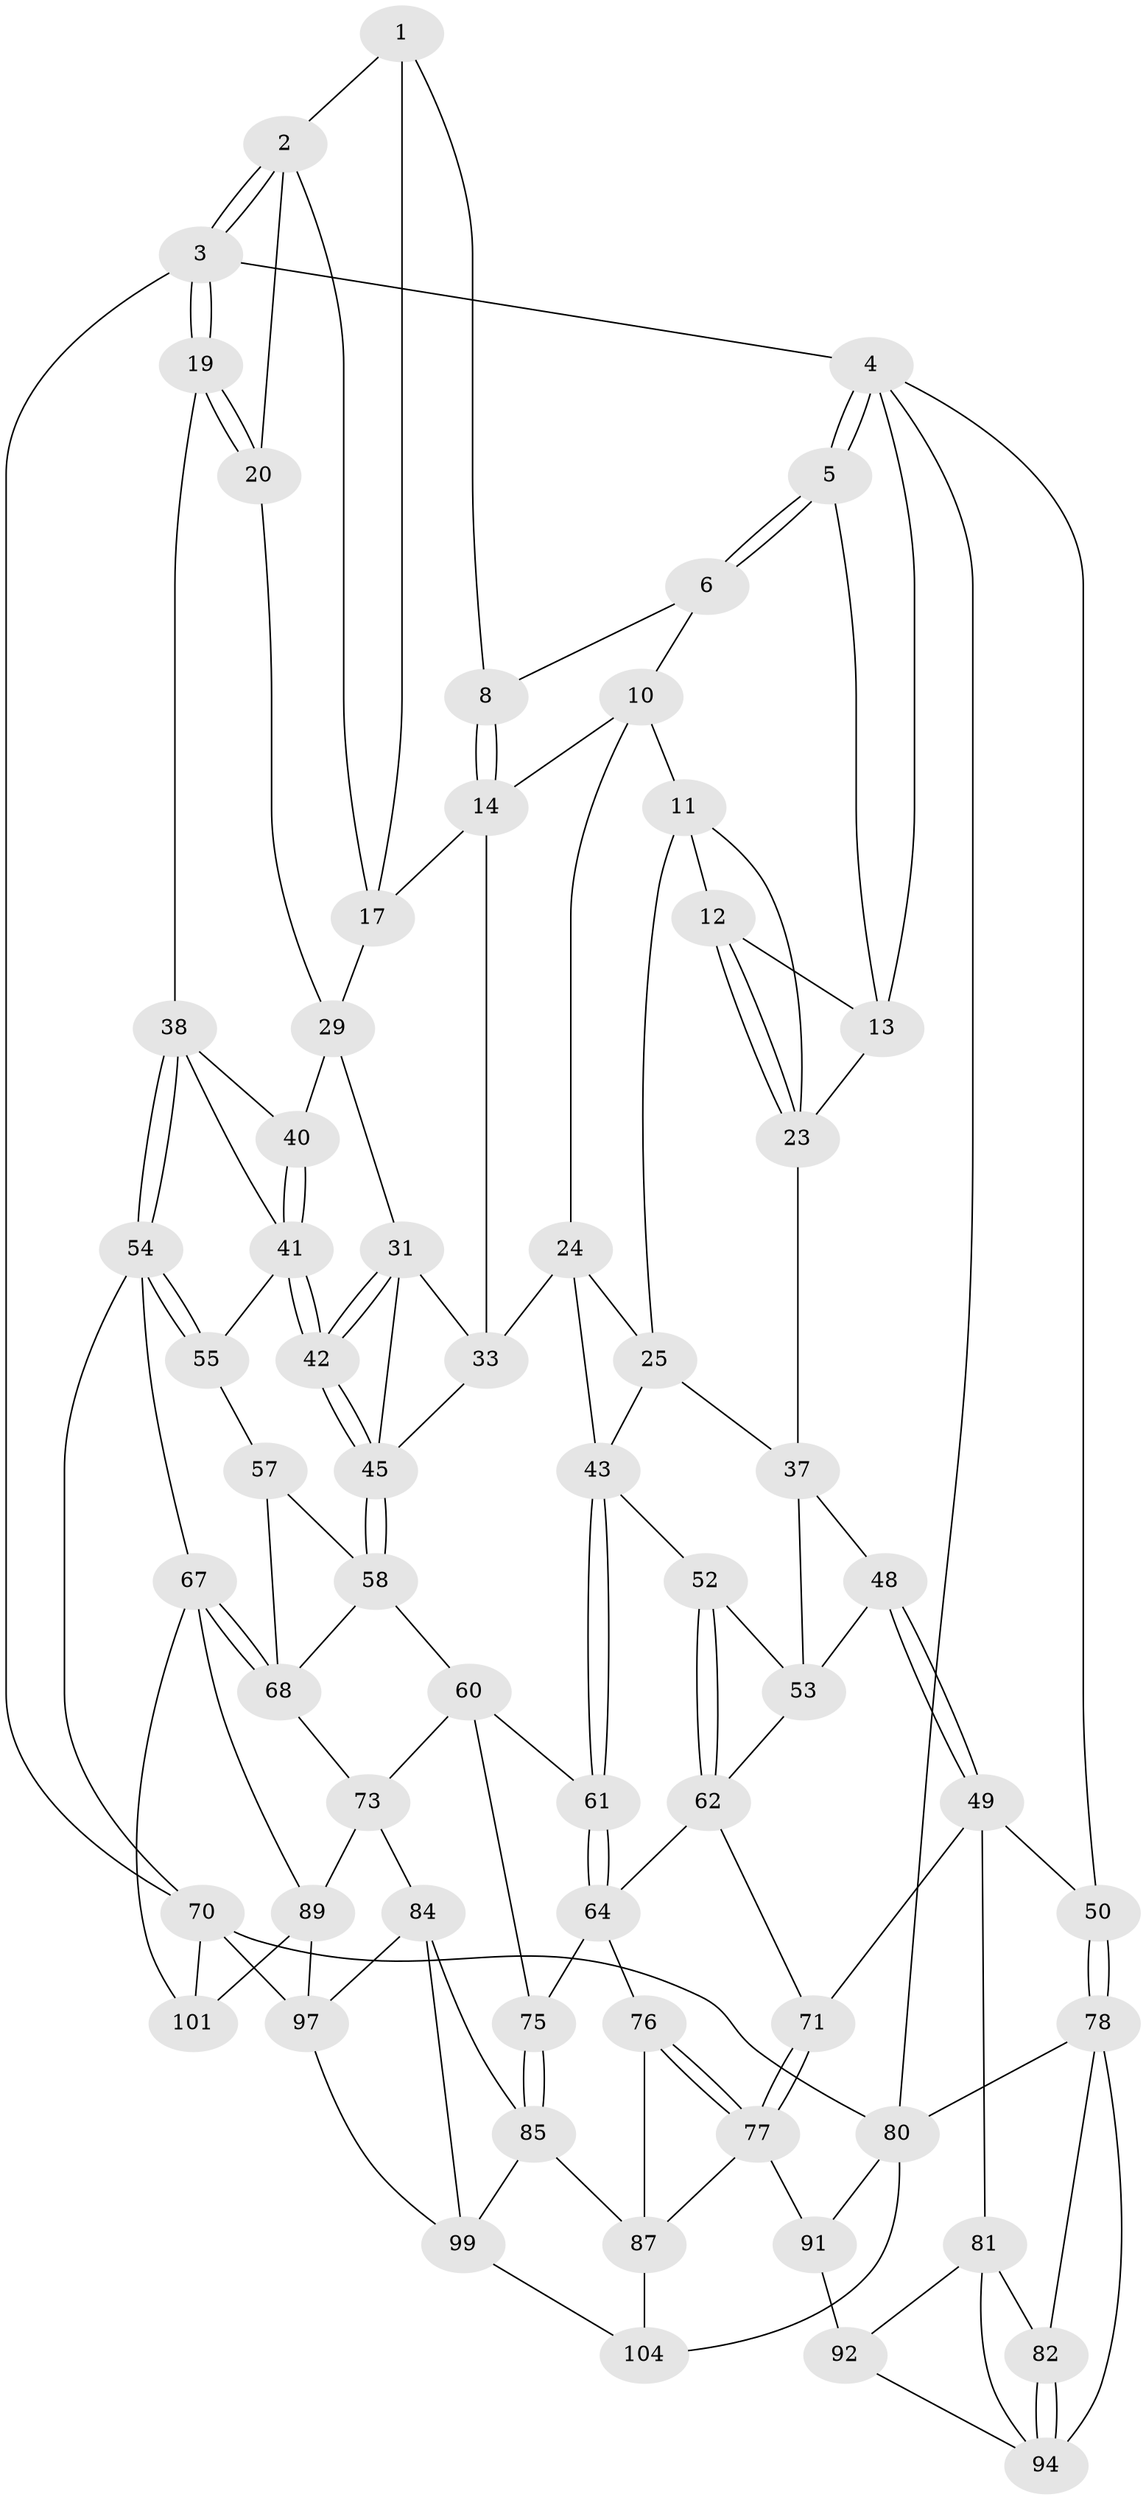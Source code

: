 // original degree distribution, {3: 0.018518518518518517, 4: 0.24074074074074073, 6: 0.2222222222222222, 5: 0.5185185185185185}
// Generated by graph-tools (version 1.1) at 2025/42/03/06/25 10:42:31]
// undirected, 64 vertices, 142 edges
graph export_dot {
graph [start="1"]
  node [color=gray90,style=filled];
  1 [pos="+0.6924351607893057+0",super="+7"];
  2 [pos="+0.8651443271877468+0",super="+16"];
  3 [pos="+1+0"];
  4 [pos="+0+0",super="+27"];
  5 [pos="+0.08119934073659091+0"];
  6 [pos="+0.32056202893272717+0",super="+9"];
  8 [pos="+0.4505173334355982+0.06090567059050726"];
  10 [pos="+0.3210437600041225+0.0442917927557557",super="+15"];
  11 [pos="+0.2812891424337103+0.11467067115189067",super="+22"];
  12 [pos="+0.19082150319436186+0.09273055238372997"];
  13 [pos="+0.1416490888202772+0.05710357228707064",super="+26"];
  14 [pos="+0.4548770467226927+0.16283032741969725",super="+21"];
  17 [pos="+0.7500971700208021+0.1381025424497881",super="+18"];
  19 [pos="+1+0"];
  20 [pos="+0.8706033889803004+0.19737629209686358"];
  23 [pos="+0.23635719689182752+0.2155870246010132",super="+28"];
  24 [pos="+0.37833955716071177+0.2073266856604352",super="+35"];
  25 [pos="+0.34264294808117135+0.21648529649215226",super="+36"];
  29 [pos="+0.8582526345312138+0.21629551263921715",super="+30"];
  31 [pos="+0.7883659784909425+0.22371824746948601",super="+32"];
  33 [pos="+0.5864607226147444+0.25998682413911706",super="+34"];
  37 [pos="+0.21153770379015602+0.3922612134194106",super="+47"];
  38 [pos="+1+0.32935975343009766",super="+39"];
  40 [pos="+0.8692459433412397+0.2288040024474541"];
  41 [pos="+0.8547853927037506+0.430547058926216",super="+51"];
  42 [pos="+0.8209244362718102+0.43905960672018"];
  43 [pos="+0.46709851694537846+0.452331504375886",super="+44"];
  45 [pos="+0.7730604450160351+0.4671786210597338",super="+46"];
  48 [pos="+0.07716587742194009+0.5223624960453205"];
  49 [pos="+0+0.5565149785431621",super="+72"];
  50 [pos="+0+0.5341728254899417"];
  52 [pos="+0.3359049710751818+0.5330588144679844"];
  53 [pos="+0.21880567625299635+0.4888386585936844",super="+56"];
  54 [pos="+1+0.559945173949832",super="+66"];
  55 [pos="+0.9502054602553794+0.5384540180463763"];
  57 [pos="+0.9298051422564869+0.5713600824575306"];
  58 [pos="+0.7716040921693756+0.47394377529219506",super="+59"];
  60 [pos="+0.7405314277748823+0.5213861363385385",super="+74"];
  61 [pos="+0.5017000747164164+0.5363950376394456"];
  62 [pos="+0.26126249785740246+0.6600412714572093",super="+63"];
  64 [pos="+0.5130439014856939+0.6817463758505783",super="+65"];
  67 [pos="+1+0.7546951539383421",super="+88"];
  68 [pos="+0.8948087519552775+0.6501751513595222",super="+69"];
  70 [pos="+1+1",super="+106"];
  71 [pos="+0.2191220224991695+0.7032031911697849"];
  73 [pos="+0.80449491541657+0.7346622173850308",super="+83"];
  75 [pos="+0.5452270532255614+0.692363773423289"];
  76 [pos="+0.4493615333358977+0.793492395593303"];
  77 [pos="+0.41917173450312767+0.8367837402923778",super="+90"];
  78 [pos="+0+0.6541224453667105",super="+79"];
  80 [pos="+0+1",super="+108"];
  81 [pos="+0.18912670256127706+0.751548304582578",super="+93"];
  82 [pos="+0.05752572285058635+0.7453353090523573"];
  84 [pos="+0.7270242701005805+0.7966022105294657",super="+98"];
  85 [pos="+0.6421071594758893+0.8013584924007252",super="+86"];
  87 [pos="+0.5294270189937877+0.8630491758575735",super="+95"];
  89 [pos="+0.8218378529125218+0.8048807955003349",super="+96"];
  91 [pos="+0.27058976032131804+0.8951897930683314",super="+107"];
  92 [pos="+0.2207445542529409+0.8298388578782442",super="+102"];
  94 [pos="+0+0.9715240792352748",super="+100"];
  97 [pos="+0.7574327270470429+0.9385549982922352",super="+105"];
  99 [pos="+0.6153775788844217+0.963666768381843",super="+103"];
  101 [pos="+0.941248582823453+1"];
  104 [pos="+0.5572134868472641+1"];
  1 -- 2;
  1 -- 8;
  1 -- 17;
  2 -- 3;
  2 -- 3;
  2 -- 17;
  2 -- 20;
  3 -- 4;
  3 -- 19;
  3 -- 19;
  3 -- 70;
  4 -- 5;
  4 -- 5;
  4 -- 80;
  4 -- 50;
  4 -- 13;
  5 -- 6;
  5 -- 6;
  5 -- 13;
  6 -- 8;
  6 -- 10;
  8 -- 14;
  8 -- 14;
  10 -- 11;
  10 -- 24;
  10 -- 14;
  11 -- 12;
  11 -- 25;
  11 -- 23;
  12 -- 13;
  12 -- 23;
  12 -- 23;
  13 -- 23;
  14 -- 17;
  14 -- 33;
  17 -- 29;
  19 -- 20;
  19 -- 20;
  19 -- 38;
  20 -- 29;
  23 -- 37;
  24 -- 25;
  24 -- 33;
  24 -- 43;
  25 -- 43;
  25 -- 37;
  29 -- 40;
  29 -- 31;
  31 -- 42;
  31 -- 42;
  31 -- 33;
  31 -- 45;
  33 -- 45;
  37 -- 48;
  37 -- 53;
  38 -- 54;
  38 -- 54;
  38 -- 40;
  38 -- 41;
  40 -- 41;
  40 -- 41;
  41 -- 42;
  41 -- 42;
  41 -- 55;
  42 -- 45;
  42 -- 45;
  43 -- 61;
  43 -- 61;
  43 -- 52;
  45 -- 58;
  45 -- 58;
  48 -- 49;
  48 -- 49;
  48 -- 53;
  49 -- 50;
  49 -- 81;
  49 -- 71;
  50 -- 78;
  50 -- 78;
  52 -- 53;
  52 -- 62;
  52 -- 62;
  53 -- 62;
  54 -- 55;
  54 -- 55;
  54 -- 70;
  54 -- 67;
  55 -- 57;
  57 -- 58;
  57 -- 68;
  58 -- 60;
  58 -- 68;
  60 -- 61;
  60 -- 73;
  60 -- 75;
  61 -- 64;
  61 -- 64;
  62 -- 71;
  62 -- 64;
  64 -- 75;
  64 -- 76;
  67 -- 68;
  67 -- 68;
  67 -- 89;
  67 -- 101;
  68 -- 73;
  70 -- 80;
  70 -- 101;
  70 -- 97;
  71 -- 77;
  71 -- 77;
  73 -- 89;
  73 -- 84;
  75 -- 85;
  75 -- 85;
  76 -- 77;
  76 -- 77;
  76 -- 87;
  77 -- 91;
  77 -- 87;
  78 -- 82;
  78 -- 80;
  78 -- 94;
  80 -- 104;
  80 -- 91;
  81 -- 82;
  81 -- 92;
  81 -- 94;
  82 -- 94;
  82 -- 94;
  84 -- 85;
  84 -- 97;
  84 -- 99;
  85 -- 99;
  85 -- 87;
  87 -- 104;
  89 -- 101;
  89 -- 97;
  91 -- 92 [weight=2];
  92 -- 94;
  97 -- 99;
  99 -- 104;
}
